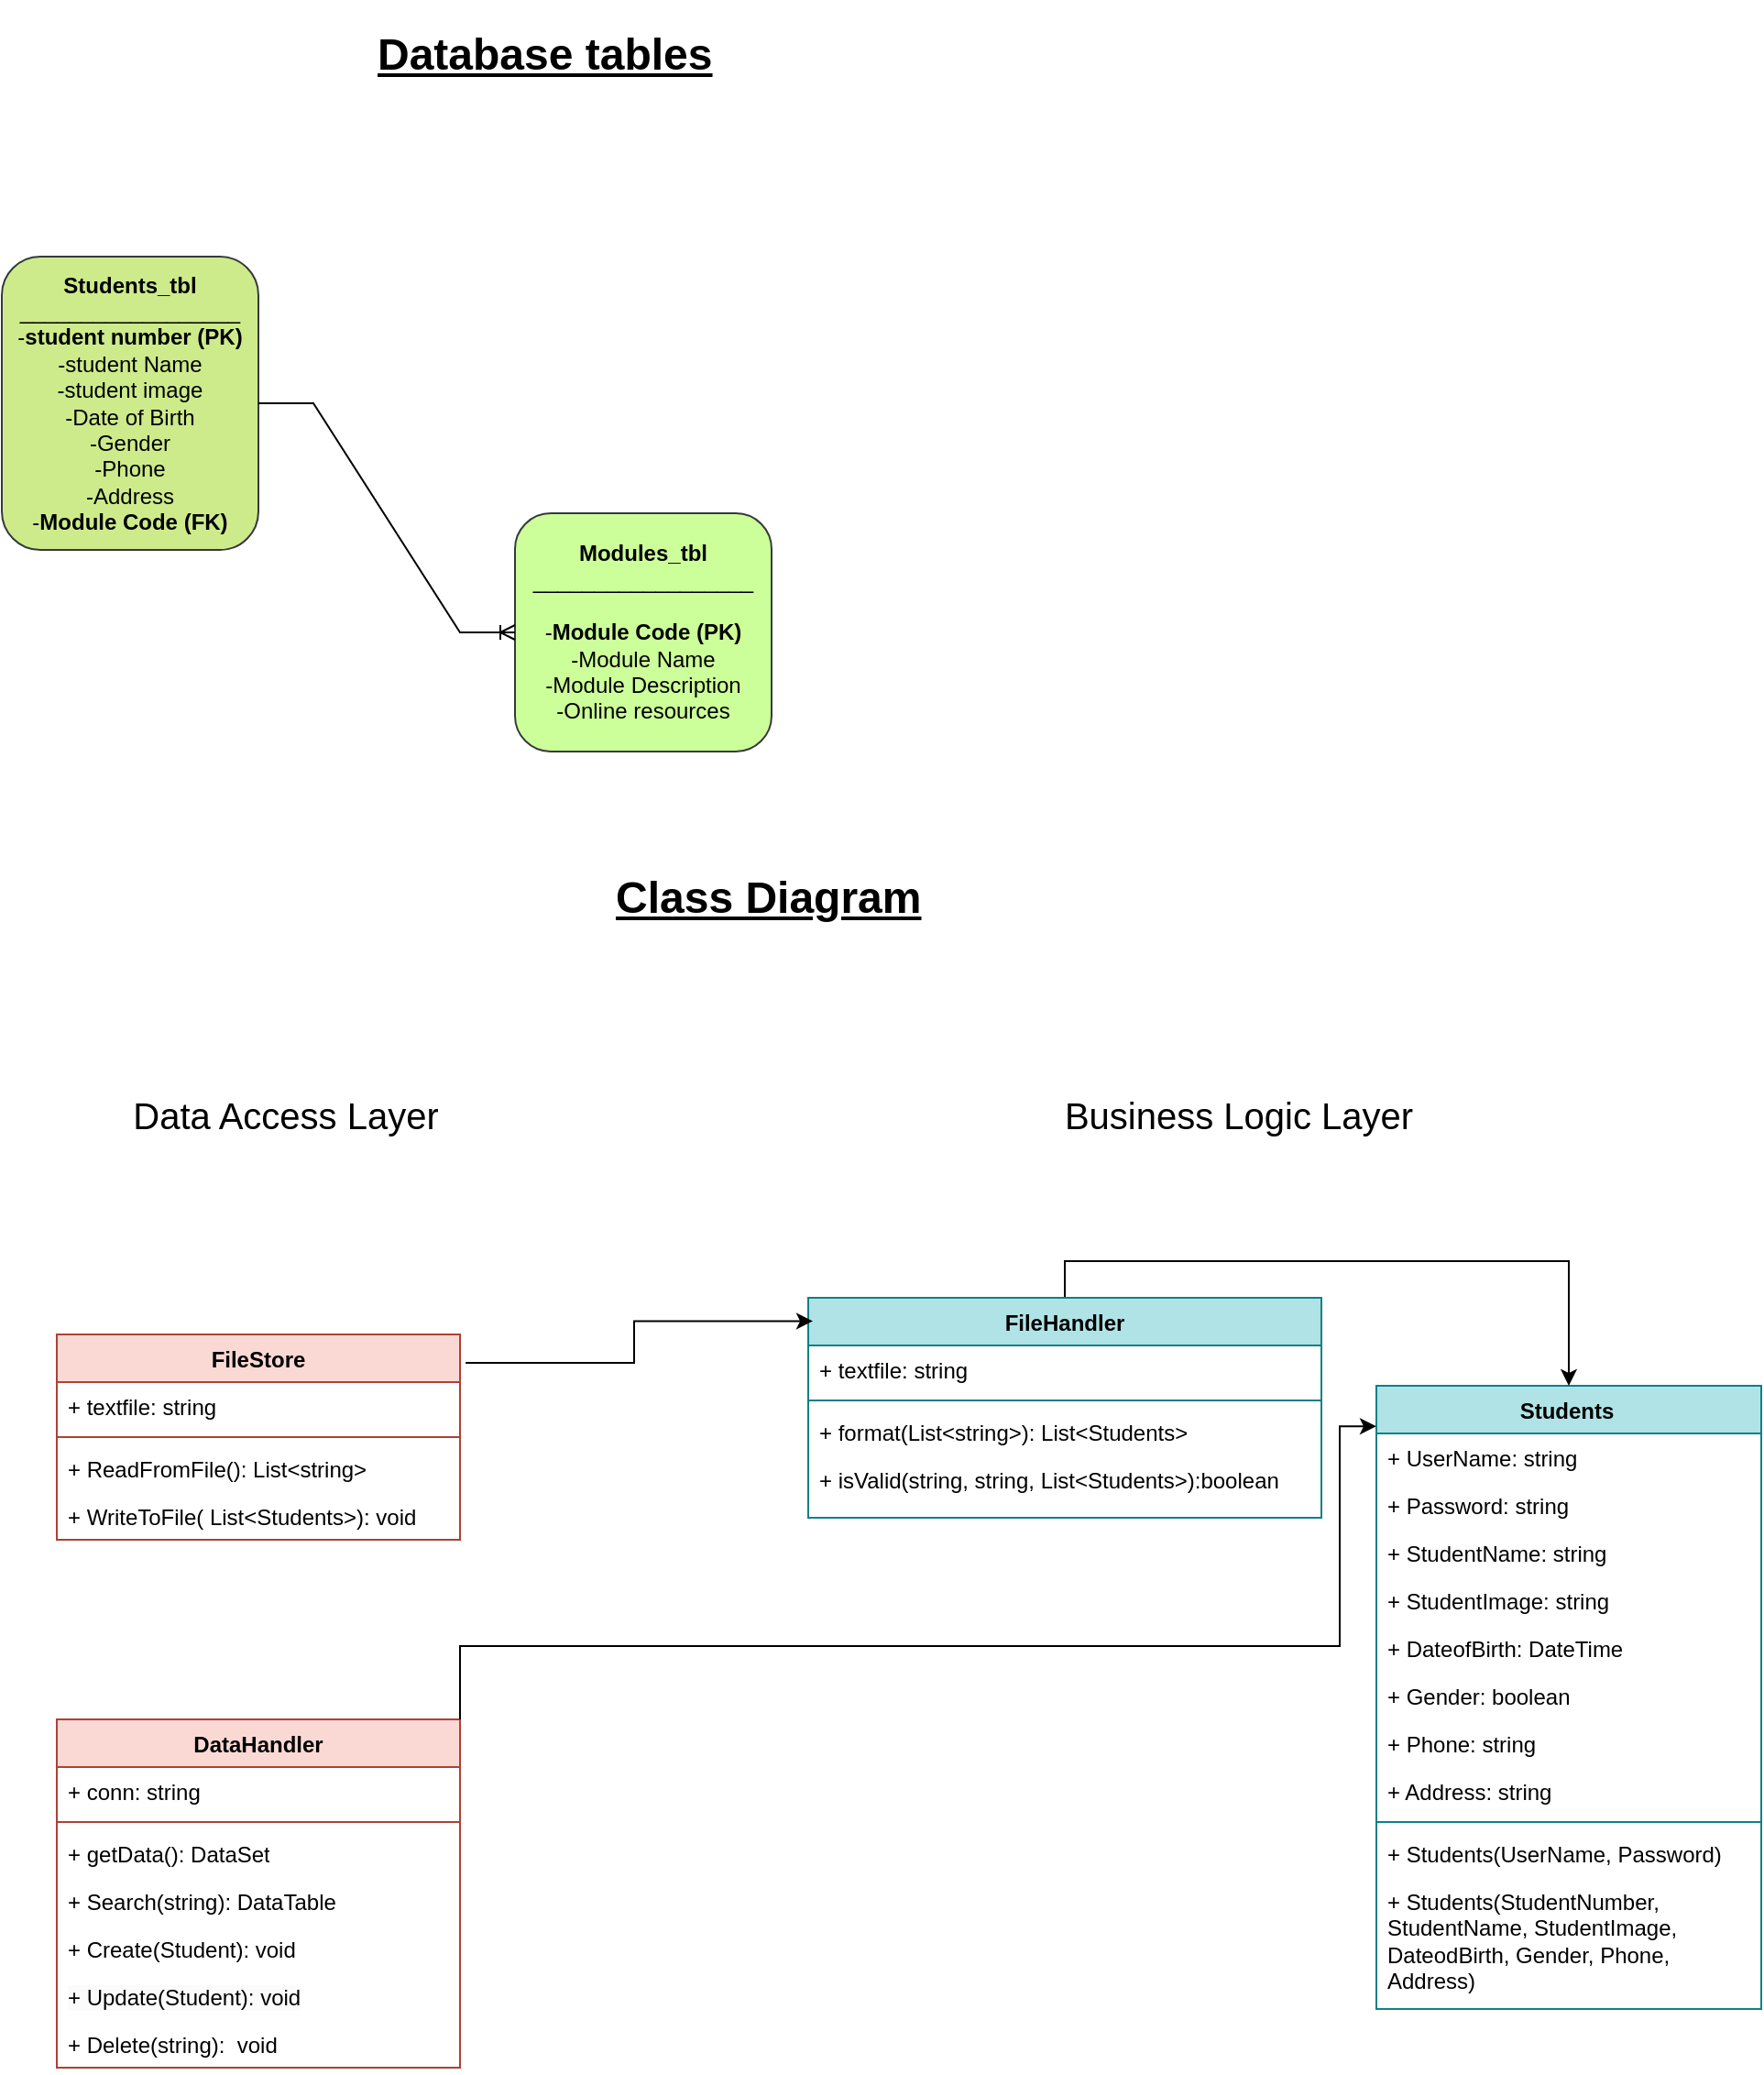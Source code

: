 <mxfile version="22.1.3" type="github" pages="2">
  <diagram name="Page-1" id="9B8nMwytWe3xk5px9rpZ">
    <mxGraphModel dx="1687" dy="986" grid="1" gridSize="10" guides="1" tooltips="1" connect="1" arrows="1" fold="1" page="1" pageScale="1" pageWidth="1654" pageHeight="2336" math="0" shadow="0">
      <root>
        <mxCell id="0" />
        <mxCell id="1" parent="0" />
        <mxCell id="XAU_QhJ1LdmKM9mRQYPz-1" value="&lt;h1&gt;&lt;u&gt;Database tables&lt;/u&gt;&lt;/h1&gt;" style="text;html=1;strokeColor=none;fillColor=none;spacing=5;spacingTop=-20;whiteSpace=wrap;overflow=hidden;rounded=0;" parent="1" vertex="1">
          <mxGeometry x="300" y="50" width="250" height="70" as="geometry" />
        </mxCell>
        <mxCell id="XAU_QhJ1LdmKM9mRQYPz-2" value="&lt;b&gt;Students_tbl&lt;/b&gt;&lt;br&gt;__________________&lt;br&gt;-&lt;b&gt;student number (PK)&lt;/b&gt;&lt;br&gt;-student Name&lt;br&gt;-student image&lt;br&gt;-Date of Birth&lt;br&gt;-Gender&lt;br&gt;-Phone&lt;br&gt;-Address&lt;br&gt;-&lt;b&gt;Module Code (FK)&lt;/b&gt;" style="rounded=1;whiteSpace=wrap;html=1;fillColor=#cdeb8b;strokeColor=#36393d;gradientDirection=north;" parent="1" vertex="1">
          <mxGeometry x="100" y="180" width="140" height="160" as="geometry" />
        </mxCell>
        <mxCell id="XAU_QhJ1LdmKM9mRQYPz-3" value="&lt;b&gt;Modules_tbl&lt;/b&gt;&lt;br&gt;__________________&lt;br&gt;&lt;br&gt;-&lt;b&gt;Module Code (PK)&lt;/b&gt;&lt;br&gt;-Module Name&lt;br&gt;-Module Description&lt;br&gt;-Online resources" style="rounded=1;whiteSpace=wrap;html=1;fillColor=#CCFF99;strokeColor=#36393d;" parent="1" vertex="1">
          <mxGeometry x="380" y="320" width="140" height="130" as="geometry" />
        </mxCell>
        <mxCell id="XAU_QhJ1LdmKM9mRQYPz-6" value="" style="edgeStyle=entityRelationEdgeStyle;fontSize=12;html=1;endArrow=ERoneToMany;rounded=0;entryX=0;entryY=0.5;entryDx=0;entryDy=0;exitX=1;exitY=0.5;exitDx=0;exitDy=0;" parent="1" source="XAU_QhJ1LdmKM9mRQYPz-2" target="XAU_QhJ1LdmKM9mRQYPz-3" edge="1">
          <mxGeometry width="100" height="100" relative="1" as="geometry">
            <mxPoint x="240" y="280" as="sourcePoint" />
            <mxPoint x="340" y="180" as="targetPoint" />
          </mxGeometry>
        </mxCell>
        <mxCell id="6g26IVDqrCebcRfXmJqE-1" value="&lt;h1&gt;&lt;u&gt;Class Diagram&lt;/u&gt;&lt;/h1&gt;" style="text;html=1;strokeColor=none;fillColor=none;spacing=5;spacingTop=-20;whiteSpace=wrap;overflow=hidden;rounded=0;" vertex="1" parent="1">
          <mxGeometry x="430" y="510" width="250" height="70" as="geometry" />
        </mxCell>
        <mxCell id="6g26IVDqrCebcRfXmJqE-2" value="Students&lt;span style=&quot;white-space: pre;&quot;&gt;&#x9;&lt;/span&gt;" style="swimlane;fontStyle=1;align=center;verticalAlign=top;childLayout=stackLayout;horizontal=1;startSize=26;horizontalStack=0;resizeParent=1;resizeParentMax=0;resizeLast=0;collapsible=1;marginBottom=0;whiteSpace=wrap;html=1;fillColor=#b0e3e6;strokeColor=#0e8088;" vertex="1" parent="1">
          <mxGeometry x="850" y="796" width="210" height="340" as="geometry" />
        </mxCell>
        <mxCell id="6g26IVDqrCebcRfXmJqE-3" value="+ UserName: string" style="text;strokeColor=none;fillColor=none;align=left;verticalAlign=top;spacingLeft=4;spacingRight=4;overflow=hidden;rotatable=0;points=[[0,0.5],[1,0.5]];portConstraint=eastwest;whiteSpace=wrap;html=1;" vertex="1" parent="6g26IVDqrCebcRfXmJqE-2">
          <mxGeometry y="26" width="210" height="26" as="geometry" />
        </mxCell>
        <mxCell id="6g26IVDqrCebcRfXmJqE-6" value="+ Password: string" style="text;strokeColor=none;fillColor=none;align=left;verticalAlign=top;spacingLeft=4;spacingRight=4;overflow=hidden;rotatable=0;points=[[0,0.5],[1,0.5]];portConstraint=eastwest;whiteSpace=wrap;html=1;" vertex="1" parent="6g26IVDqrCebcRfXmJqE-2">
          <mxGeometry y="52" width="210" height="26" as="geometry" />
        </mxCell>
        <mxCell id="6g26IVDqrCebcRfXmJqE-7" value="+ StudentName: string" style="text;strokeColor=none;fillColor=none;align=left;verticalAlign=top;spacingLeft=4;spacingRight=4;overflow=hidden;rotatable=0;points=[[0,0.5],[1,0.5]];portConstraint=eastwest;whiteSpace=wrap;html=1;" vertex="1" parent="6g26IVDqrCebcRfXmJqE-2">
          <mxGeometry y="78" width="210" height="26" as="geometry" />
        </mxCell>
        <mxCell id="6g26IVDqrCebcRfXmJqE-8" value="+ StudentImage: string" style="text;strokeColor=none;fillColor=none;align=left;verticalAlign=top;spacingLeft=4;spacingRight=4;overflow=hidden;rotatable=0;points=[[0,0.5],[1,0.5]];portConstraint=eastwest;whiteSpace=wrap;html=1;" vertex="1" parent="6g26IVDqrCebcRfXmJqE-2">
          <mxGeometry y="104" width="210" height="26" as="geometry" />
        </mxCell>
        <mxCell id="6g26IVDqrCebcRfXmJqE-9" value="+ DateofBirth: DateTime" style="text;strokeColor=none;fillColor=none;align=left;verticalAlign=top;spacingLeft=4;spacingRight=4;overflow=hidden;rotatable=0;points=[[0,0.5],[1,0.5]];portConstraint=eastwest;whiteSpace=wrap;html=1;" vertex="1" parent="6g26IVDqrCebcRfXmJqE-2">
          <mxGeometry y="130" width="210" height="26" as="geometry" />
        </mxCell>
        <mxCell id="6g26IVDqrCebcRfXmJqE-10" value="+ Gender: boolean" style="text;strokeColor=none;fillColor=none;align=left;verticalAlign=top;spacingLeft=4;spacingRight=4;overflow=hidden;rotatable=0;points=[[0,0.5],[1,0.5]];portConstraint=eastwest;whiteSpace=wrap;html=1;" vertex="1" parent="6g26IVDqrCebcRfXmJqE-2">
          <mxGeometry y="156" width="210" height="26" as="geometry" />
        </mxCell>
        <mxCell id="6g26IVDqrCebcRfXmJqE-11" value="+ Phone: string" style="text;strokeColor=none;fillColor=none;align=left;verticalAlign=top;spacingLeft=4;spacingRight=4;overflow=hidden;rotatable=0;points=[[0,0.5],[1,0.5]];portConstraint=eastwest;whiteSpace=wrap;html=1;" vertex="1" parent="6g26IVDqrCebcRfXmJqE-2">
          <mxGeometry y="182" width="210" height="26" as="geometry" />
        </mxCell>
        <mxCell id="6g26IVDqrCebcRfXmJqE-12" value="+ Address: string" style="text;strokeColor=none;fillColor=none;align=left;verticalAlign=top;spacingLeft=4;spacingRight=4;overflow=hidden;rotatable=0;points=[[0,0.5],[1,0.5]];portConstraint=eastwest;whiteSpace=wrap;html=1;" vertex="1" parent="6g26IVDqrCebcRfXmJqE-2">
          <mxGeometry y="208" width="210" height="26" as="geometry" />
        </mxCell>
        <mxCell id="6g26IVDqrCebcRfXmJqE-4" value="" style="line;strokeWidth=1;fillColor=none;align=left;verticalAlign=middle;spacingTop=-1;spacingLeft=3;spacingRight=3;rotatable=0;labelPosition=right;points=[];portConstraint=eastwest;strokeColor=inherit;" vertex="1" parent="6g26IVDqrCebcRfXmJqE-2">
          <mxGeometry y="234" width="210" height="8" as="geometry" />
        </mxCell>
        <mxCell id="6g26IVDqrCebcRfXmJqE-5" value="+ Students(UserName, Password)" style="text;strokeColor=none;fillColor=none;align=left;verticalAlign=top;spacingLeft=4;spacingRight=4;overflow=hidden;rotatable=0;points=[[0,0.5],[1,0.5]];portConstraint=eastwest;whiteSpace=wrap;html=1;" vertex="1" parent="6g26IVDqrCebcRfXmJqE-2">
          <mxGeometry y="242" width="210" height="26" as="geometry" />
        </mxCell>
        <mxCell id="6g26IVDqrCebcRfXmJqE-13" value="+ Students(StudentNumber, StudentName, StudentImage, DateodBirth, Gender, Phone, Address)" style="text;strokeColor=none;fillColor=none;align=left;verticalAlign=top;spacingLeft=4;spacingRight=4;overflow=hidden;rotatable=0;points=[[0,0.5],[1,0.5]];portConstraint=eastwest;whiteSpace=wrap;html=1;" vertex="1" parent="6g26IVDqrCebcRfXmJqE-2">
          <mxGeometry y="268" width="210" height="72" as="geometry" />
        </mxCell>
        <mxCell id="6g26IVDqrCebcRfXmJqE-14" value="FileStore" style="swimlane;fontStyle=1;align=center;verticalAlign=top;childLayout=stackLayout;horizontal=1;startSize=26;horizontalStack=0;resizeParent=1;resizeParentMax=0;resizeLast=0;collapsible=1;marginBottom=0;whiteSpace=wrap;html=1;fillColor=#fad9d5;strokeColor=#ae4132;" vertex="1" parent="1">
          <mxGeometry x="130" y="768" width="220" height="112" as="geometry" />
        </mxCell>
        <mxCell id="6g26IVDqrCebcRfXmJqE-15" value="+ textfile: string" style="text;strokeColor=none;fillColor=none;align=left;verticalAlign=top;spacingLeft=4;spacingRight=4;overflow=hidden;rotatable=0;points=[[0,0.5],[1,0.5]];portConstraint=eastwest;whiteSpace=wrap;html=1;" vertex="1" parent="6g26IVDqrCebcRfXmJqE-14">
          <mxGeometry y="26" width="220" height="26" as="geometry" />
        </mxCell>
        <mxCell id="6g26IVDqrCebcRfXmJqE-16" value="" style="line;strokeWidth=1;fillColor=none;align=left;verticalAlign=middle;spacingTop=-1;spacingLeft=3;spacingRight=3;rotatable=0;labelPosition=right;points=[];portConstraint=eastwest;strokeColor=inherit;" vertex="1" parent="6g26IVDqrCebcRfXmJqE-14">
          <mxGeometry y="52" width="220" height="8" as="geometry" />
        </mxCell>
        <mxCell id="6g26IVDqrCebcRfXmJqE-17" value="+ ReadFromFile(): List&amp;lt;string&amp;gt;" style="text;strokeColor=none;fillColor=none;align=left;verticalAlign=top;spacingLeft=4;spacingRight=4;overflow=hidden;rotatable=0;points=[[0,0.5],[1,0.5]];portConstraint=eastwest;whiteSpace=wrap;html=1;" vertex="1" parent="6g26IVDqrCebcRfXmJqE-14">
          <mxGeometry y="60" width="220" height="26" as="geometry" />
        </mxCell>
        <mxCell id="6g26IVDqrCebcRfXmJqE-18" value="+ WriteToFile( List&amp;lt;Students&amp;gt;): void" style="text;strokeColor=none;fillColor=none;align=left;verticalAlign=top;spacingLeft=4;spacingRight=4;overflow=hidden;rotatable=0;points=[[0,0.5],[1,0.5]];portConstraint=eastwest;whiteSpace=wrap;html=1;" vertex="1" parent="6g26IVDqrCebcRfXmJqE-14">
          <mxGeometry y="86" width="220" height="26" as="geometry" />
        </mxCell>
        <mxCell id="4NNnY4vlUG7tSEVZdHqw-23" style="edgeStyle=orthogonalEdgeStyle;rounded=0;orthogonalLoop=1;jettySize=auto;html=1;exitX=0.5;exitY=0;exitDx=0;exitDy=0;entryX=0.5;entryY=0;entryDx=0;entryDy=0;" edge="1" parent="1" source="6g26IVDqrCebcRfXmJqE-19" target="6g26IVDqrCebcRfXmJqE-2">
          <mxGeometry relative="1" as="geometry" />
        </mxCell>
        <mxCell id="6g26IVDqrCebcRfXmJqE-19" value="FileHandler" style="swimlane;fontStyle=1;align=center;verticalAlign=top;childLayout=stackLayout;horizontal=1;startSize=26;horizontalStack=0;resizeParent=1;resizeParentMax=0;resizeLast=0;collapsible=1;marginBottom=0;whiteSpace=wrap;html=1;fillColor=#b0e3e6;strokeColor=#0e8088;" vertex="1" parent="1">
          <mxGeometry x="540" y="748" width="280" height="120" as="geometry" />
        </mxCell>
        <mxCell id="6g26IVDqrCebcRfXmJqE-20" value="+ textfile: string" style="text;strokeColor=none;fillColor=none;align=left;verticalAlign=top;spacingLeft=4;spacingRight=4;overflow=hidden;rotatable=0;points=[[0,0.5],[1,0.5]];portConstraint=eastwest;whiteSpace=wrap;html=1;" vertex="1" parent="6g26IVDqrCebcRfXmJqE-19">
          <mxGeometry y="26" width="280" height="26" as="geometry" />
        </mxCell>
        <mxCell id="6g26IVDqrCebcRfXmJqE-21" value="" style="line;strokeWidth=1;fillColor=none;align=left;verticalAlign=middle;spacingTop=-1;spacingLeft=3;spacingRight=3;rotatable=0;labelPosition=right;points=[];portConstraint=eastwest;strokeColor=inherit;" vertex="1" parent="6g26IVDqrCebcRfXmJqE-19">
          <mxGeometry y="52" width="280" height="8" as="geometry" />
        </mxCell>
        <mxCell id="6g26IVDqrCebcRfXmJqE-22" value="+ format(List&amp;lt;string&amp;gt;): List&amp;lt;Students&amp;gt;" style="text;strokeColor=none;fillColor=none;align=left;verticalAlign=top;spacingLeft=4;spacingRight=4;overflow=hidden;rotatable=0;points=[[0,0.5],[1,0.5]];portConstraint=eastwest;whiteSpace=wrap;html=1;" vertex="1" parent="6g26IVDqrCebcRfXmJqE-19">
          <mxGeometry y="60" width="280" height="26" as="geometry" />
        </mxCell>
        <mxCell id="6g26IVDqrCebcRfXmJqE-23" value="+ isValid(string, string, List&amp;lt;Students&amp;gt;):boolean" style="text;strokeColor=none;fillColor=none;align=left;verticalAlign=top;spacingLeft=4;spacingRight=4;overflow=hidden;rotatable=0;points=[[0,0.5],[1,0.5]];portConstraint=eastwest;whiteSpace=wrap;html=1;" vertex="1" parent="6g26IVDqrCebcRfXmJqE-19">
          <mxGeometry y="86" width="280" height="34" as="geometry" />
        </mxCell>
        <mxCell id="4NNnY4vlUG7tSEVZdHqw-1" value="DataHandler" style="swimlane;fontStyle=1;align=center;verticalAlign=top;childLayout=stackLayout;horizontal=1;startSize=26;horizontalStack=0;resizeParent=1;resizeParentMax=0;resizeLast=0;collapsible=1;marginBottom=0;whiteSpace=wrap;html=1;fillColor=#fad9d5;strokeColor=#ae4132;" vertex="1" parent="1">
          <mxGeometry x="130" y="978" width="220" height="190" as="geometry" />
        </mxCell>
        <mxCell id="4NNnY4vlUG7tSEVZdHqw-2" value="+ conn: string" style="text;strokeColor=none;fillColor=none;align=left;verticalAlign=top;spacingLeft=4;spacingRight=4;overflow=hidden;rotatable=0;points=[[0,0.5],[1,0.5]];portConstraint=eastwest;whiteSpace=wrap;html=1;" vertex="1" parent="4NNnY4vlUG7tSEVZdHqw-1">
          <mxGeometry y="26" width="220" height="26" as="geometry" />
        </mxCell>
        <mxCell id="4NNnY4vlUG7tSEVZdHqw-3" value="" style="line;strokeWidth=1;fillColor=none;align=left;verticalAlign=middle;spacingTop=-1;spacingLeft=3;spacingRight=3;rotatable=0;labelPosition=right;points=[];portConstraint=eastwest;strokeColor=inherit;" vertex="1" parent="4NNnY4vlUG7tSEVZdHqw-1">
          <mxGeometry y="52" width="220" height="8" as="geometry" />
        </mxCell>
        <mxCell id="4NNnY4vlUG7tSEVZdHqw-4" value="+ getData(): DataSet" style="text;strokeColor=none;fillColor=none;align=left;verticalAlign=top;spacingLeft=4;spacingRight=4;overflow=hidden;rotatable=0;points=[[0,0.5],[1,0.5]];portConstraint=eastwest;whiteSpace=wrap;html=1;" vertex="1" parent="4NNnY4vlUG7tSEVZdHqw-1">
          <mxGeometry y="60" width="220" height="26" as="geometry" />
        </mxCell>
        <mxCell id="4NNnY4vlUG7tSEVZdHqw-5" value="+ Search(string): DataTable" style="text;strokeColor=none;fillColor=none;align=left;verticalAlign=top;spacingLeft=4;spacingRight=4;overflow=hidden;rotatable=0;points=[[0,0.5],[1,0.5]];portConstraint=eastwest;whiteSpace=wrap;html=1;" vertex="1" parent="4NNnY4vlUG7tSEVZdHqw-1">
          <mxGeometry y="86" width="220" height="26" as="geometry" />
        </mxCell>
        <mxCell id="4NNnY4vlUG7tSEVZdHqw-6" value="+ Create(Student): void" style="text;strokeColor=none;fillColor=none;align=left;verticalAlign=top;spacingLeft=4;spacingRight=4;overflow=hidden;rotatable=0;points=[[0,0.5],[1,0.5]];portConstraint=eastwest;whiteSpace=wrap;html=1;" vertex="1" parent="4NNnY4vlUG7tSEVZdHqw-1">
          <mxGeometry y="112" width="220" height="26" as="geometry" />
        </mxCell>
        <mxCell id="4NNnY4vlUG7tSEVZdHqw-7" value="&lt;span style=&quot;color: rgb(0, 0, 0); font-family: Helvetica; font-size: 12px; font-style: normal; font-variant-ligatures: normal; font-variant-caps: normal; font-weight: 400; letter-spacing: normal; orphans: 2; text-align: left; text-indent: 0px; text-transform: none; widows: 2; word-spacing: 0px; -webkit-text-stroke-width: 0px; background-color: rgb(251, 251, 251); text-decoration-thickness: initial; text-decoration-style: initial; text-decoration-color: initial; float: none; display: inline !important;&quot;&gt;+ Update(Student): void&lt;/span&gt;" style="text;strokeColor=none;fillColor=none;align=left;verticalAlign=top;spacingLeft=4;spacingRight=4;overflow=hidden;rotatable=0;points=[[0,0.5],[1,0.5]];portConstraint=eastwest;whiteSpace=wrap;html=1;" vertex="1" parent="4NNnY4vlUG7tSEVZdHqw-1">
          <mxGeometry y="138" width="220" height="26" as="geometry" />
        </mxCell>
        <mxCell id="4NNnY4vlUG7tSEVZdHqw-8" value="+ Delete(string):&amp;nbsp; void" style="text;strokeColor=none;fillColor=none;align=left;verticalAlign=top;spacingLeft=4;spacingRight=4;overflow=hidden;rotatable=0;points=[[0,0.5],[1,0.5]];portConstraint=eastwest;whiteSpace=wrap;html=1;" vertex="1" parent="4NNnY4vlUG7tSEVZdHqw-1">
          <mxGeometry y="164" width="220" height="26" as="geometry" />
        </mxCell>
        <mxCell id="4NNnY4vlUG7tSEVZdHqw-16" style="edgeStyle=orthogonalEdgeStyle;rounded=0;orthogonalLoop=1;jettySize=auto;html=1;exitX=1.014;exitY=0.138;exitDx=0;exitDy=0;entryX=0.009;entryY=0.106;entryDx=0;entryDy=0;entryPerimeter=0;exitPerimeter=0;" edge="1" parent="1" source="6g26IVDqrCebcRfXmJqE-14" target="6g26IVDqrCebcRfXmJqE-19">
          <mxGeometry relative="1" as="geometry">
            <mxPoint x="330" y="848" as="sourcePoint" />
          </mxGeometry>
        </mxCell>
        <mxCell id="4NNnY4vlUG7tSEVZdHqw-19" value="&lt;h1&gt;&lt;font style=&quot;font-size: 20px; font-weight: normal;&quot;&gt;Data Access Layer&lt;/font&gt;&lt;/h1&gt;" style="text;html=1;strokeColor=none;fillColor=none;spacing=5;spacingTop=-20;whiteSpace=wrap;overflow=hidden;rounded=0;align=center;" vertex="1" parent="1">
          <mxGeometry x="130" y="628" width="250" height="70" as="geometry" />
        </mxCell>
        <mxCell id="4NNnY4vlUG7tSEVZdHqw-20" value="&lt;h1&gt;&lt;span style=&quot;font-size: 20px; font-weight: 400;&quot;&gt;Business Logic Layer&lt;/span&gt;&lt;/h1&gt;" style="text;html=1;strokeColor=none;fillColor=none;spacing=5;spacingTop=-20;whiteSpace=wrap;overflow=hidden;rounded=0;align=center;" vertex="1" parent="1">
          <mxGeometry x="650" y="628" width="250" height="70" as="geometry" />
        </mxCell>
        <mxCell id="4NNnY4vlUG7tSEVZdHqw-24" style="edgeStyle=orthogonalEdgeStyle;rounded=0;orthogonalLoop=1;jettySize=auto;html=1;exitX=1;exitY=0;exitDx=0;exitDy=0;entryX=0;entryY=0.065;entryDx=0;entryDy=0;entryPerimeter=0;" edge="1" parent="1" source="4NNnY4vlUG7tSEVZdHqw-1" target="6g26IVDqrCebcRfXmJqE-2">
          <mxGeometry relative="1" as="geometry">
            <Array as="points">
              <mxPoint x="350" y="938" />
              <mxPoint x="830" y="938" />
              <mxPoint x="830" y="818" />
            </Array>
          </mxGeometry>
        </mxCell>
      </root>
    </mxGraphModel>
  </diagram>
  <diagram id="uXa3tMEb4MQGBj-ofyLg" name="Page-2">
    <mxGraphModel dx="1434" dy="838" grid="1" gridSize="10" guides="1" tooltips="1" connect="1" arrows="1" fold="1" page="1" pageScale="1" pageWidth="827" pageHeight="1169" math="0" shadow="0">
      <root>
        <mxCell id="0" />
        <mxCell id="1" parent="0" />
        <mxCell id="59TgDTMDYZWxhdBG8Uqc-1" value="&lt;h1&gt;&lt;u&gt;Class Diagram cont..&lt;/u&gt;&lt;/h1&gt;" style="text;html=1;strokeColor=none;fillColor=none;spacing=5;spacingTop=-20;whiteSpace=wrap;overflow=hidden;rounded=0;" vertex="1" parent="1">
          <mxGeometry x="300" y="70" width="270" height="70" as="geometry" />
        </mxCell>
      </root>
    </mxGraphModel>
  </diagram>
</mxfile>
